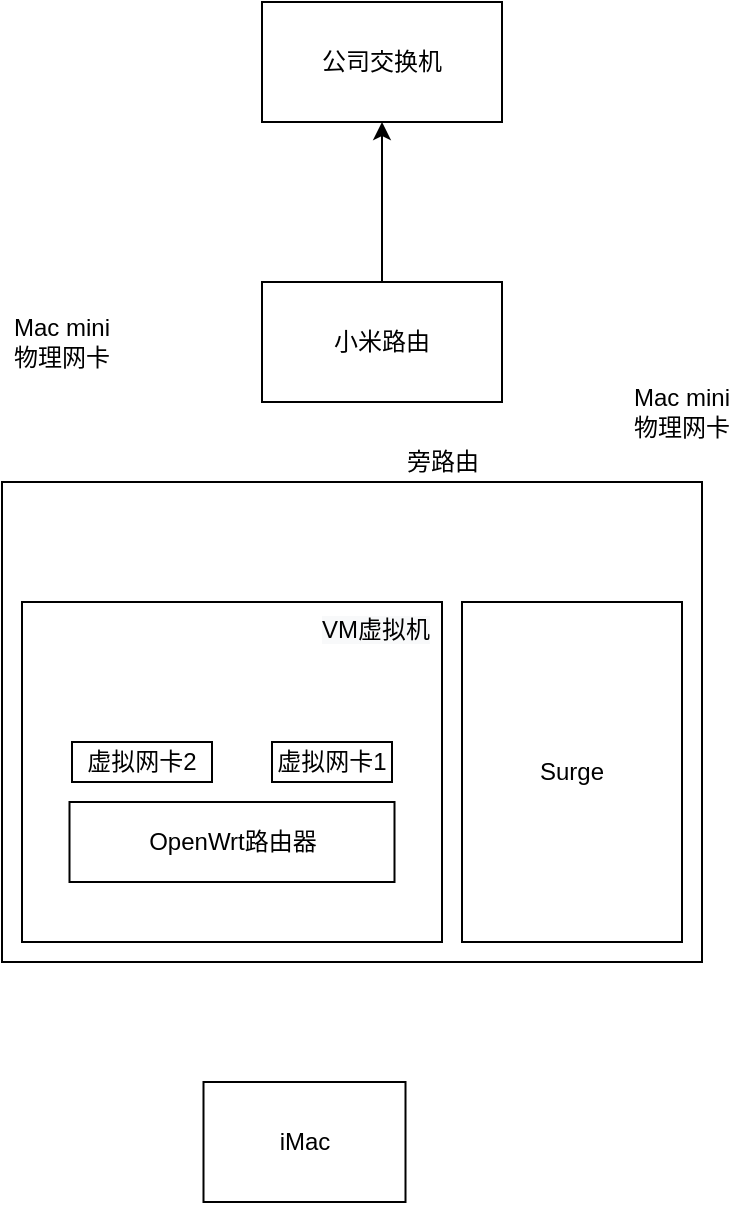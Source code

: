<mxfile version="18.1.3" type="github"><diagram id="gWK721VWxHHNCW9p0_ts" name="Page-1"><mxGraphModel dx="698" dy="531" grid="1" gridSize="10" guides="1" tooltips="1" connect="1" arrows="1" fold="1" page="1" pageScale="1" pageWidth="850" pageHeight="1100" math="0" shadow="0"><root><mxCell id="0"/><mxCell id="1" parent="0"/><mxCell id="YrRpA6pv-Kg-ljf40S_Z-32" value="" style="whiteSpace=wrap;html=1;rounded=0;" vertex="1" parent="1"><mxGeometry x="200" y="310" width="350" height="240" as="geometry"/></mxCell><mxCell id="YrRpA6pv-Kg-ljf40S_Z-35" value="" style="edgeStyle=orthogonalEdgeStyle;rounded=0;orthogonalLoop=1;jettySize=auto;html=1;" edge="1" parent="1" source="YrRpA6pv-Kg-ljf40S_Z-31" target="YrRpA6pv-Kg-ljf40S_Z-34"><mxGeometry relative="1" as="geometry"/></mxCell><mxCell id="YrRpA6pv-Kg-ljf40S_Z-31" value="小米路由" style="rounded=0;whiteSpace=wrap;html=1;" vertex="1" parent="1"><mxGeometry x="330" y="210" width="120" height="60" as="geometry"/></mxCell><mxCell id="YrRpA6pv-Kg-ljf40S_Z-34" value="公司交换机" style="whiteSpace=wrap;html=1;rounded=0;" vertex="1" parent="1"><mxGeometry x="330" y="70" width="120" height="60" as="geometry"/></mxCell><mxCell id="YrRpA6pv-Kg-ljf40S_Z-36" value="Mac mini 物理网卡" style="text;html=1;strokeColor=none;fillColor=none;align=center;verticalAlign=middle;whiteSpace=wrap;rounded=0;" vertex="1" parent="1"><mxGeometry x="200" y="225" width="60" height="30" as="geometry"/></mxCell><mxCell id="YrRpA6pv-Kg-ljf40S_Z-37" value="Surge" style="rounded=0;whiteSpace=wrap;html=1;" vertex="1" parent="1"><mxGeometry x="430" y="370" width="110" height="170" as="geometry"/></mxCell><mxCell id="YrRpA6pv-Kg-ljf40S_Z-38" value="" style="rounded=0;whiteSpace=wrap;html=1;" vertex="1" parent="1"><mxGeometry x="210" y="370" width="210" height="170" as="geometry"/></mxCell><mxCell id="YrRpA6pv-Kg-ljf40S_Z-39" value="&lt;span style=&quot;caret-color: rgb(0, 0, 0); color: rgb(0, 0, 0); font-family: Helvetica; font-size: 12px; font-style: normal; font-variant-caps: normal; font-weight: 400; letter-spacing: normal; text-align: center; text-indent: 0px; text-transform: none; word-spacing: 0px; -webkit-text-stroke-width: 0px; background-color: rgb(248, 249, 250); text-decoration: none; float: none; display: inline !important;&quot;&gt;VM虚拟机&lt;/span&gt;" style="text;whiteSpace=wrap;html=1;" vertex="1" parent="1"><mxGeometry x="357.5" y="370" width="65" height="30" as="geometry"/></mxCell><mxCell id="YrRpA6pv-Kg-ljf40S_Z-41" value="&lt;span style=&quot;&quot;&gt;OpenWrt路由器&lt;/span&gt;" style="rounded=0;whiteSpace=wrap;html=1;" vertex="1" parent="1"><mxGeometry x="233.75" y="470" width="162.5" height="40" as="geometry"/></mxCell><mxCell id="YrRpA6pv-Kg-ljf40S_Z-46" value="旁路由" style="text;html=1;align=center;verticalAlign=middle;resizable=0;points=[];autosize=1;strokeColor=none;fillColor=none;" vertex="1" parent="1"><mxGeometry x="395" y="290" width="50" height="20" as="geometry"/></mxCell><mxCell id="YrRpA6pv-Kg-ljf40S_Z-49" value="iMac" style="rounded=0;whiteSpace=wrap;html=1;" vertex="1" parent="1"><mxGeometry x="300.75" y="610" width="101" height="60" as="geometry"/></mxCell><mxCell id="YrRpA6pv-Kg-ljf40S_Z-51" value="虚拟网卡1" style="whiteSpace=wrap;html=1;rounded=0;" vertex="1" parent="1"><mxGeometry x="335" y="440" width="60" height="20" as="geometry"/></mxCell><mxCell id="YrRpA6pv-Kg-ljf40S_Z-56" value="虚拟网卡2" style="whiteSpace=wrap;html=1;rounded=0;" vertex="1" parent="1"><mxGeometry x="235" y="440" width="70" height="20" as="geometry"/></mxCell><mxCell id="YrRpA6pv-Kg-ljf40S_Z-61" value="Mac mini 物理网卡" style="text;html=1;strokeColor=none;fillColor=none;align=center;verticalAlign=middle;whiteSpace=wrap;rounded=0;" vertex="1" parent="1"><mxGeometry x="510" y="260" width="60" height="30" as="geometry"/></mxCell></root></mxGraphModel></diagram></mxfile>